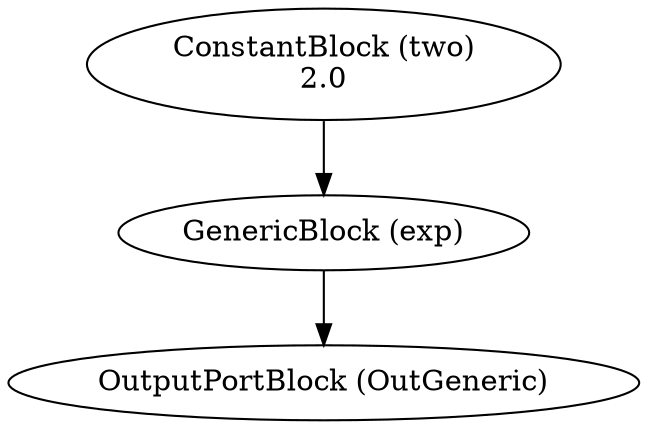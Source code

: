 digraph graphname
{OutGeneric [label="OutputPortBlock (OutGeneric)"];
exp -> OutGeneric [label=""];
two [label="ConstantBlock (two)\n2.0"];
exp [label="GenericBlock (exp)"];
two -> exp [label=""];

}